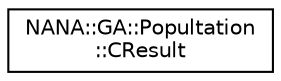 digraph "类继承关系图"
{
 // LATEX_PDF_SIZE
  edge [fontname="Helvetica",fontsize="10",labelfontname="Helvetica",labelfontsize="10"];
  node [fontname="Helvetica",fontsize="10",shape=record];
  rankdir="LR";
  Node0 [label="NANA::GA::Popultation\l::CResult",height=0.2,width=0.4,color="black", fillcolor="white", style="filled",URL="$struct_n_a_n_a_1_1_g_a_1_1_popultation_1_1_c_result.html",tooltip="记录结果和序号"];
}
